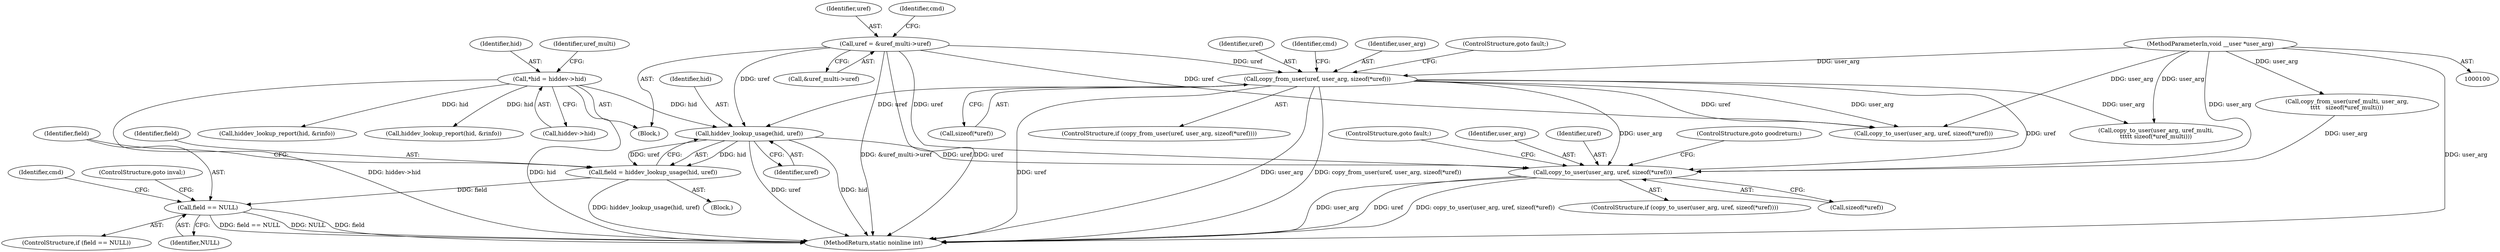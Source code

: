 digraph "0_linux_93a2001bdfd5376c3dc2158653034c20392d15c5@pointer" {
"1000267" [label="(Call,hiddev_lookup_usage(hid, uref))"];
"1000106" [label="(Call,*hid = hiddev->hid)"];
"1000158" [label="(Call,copy_from_user(uref, user_arg, sizeof(*uref)))"];
"1000132" [label="(Call,uref = &uref_multi->uref)"];
"1000103" [label="(MethodParameterIn,void __user *user_arg)"];
"1000265" [label="(Call,field = hiddev_lookup_usage(hid, uref))"];
"1000271" [label="(Call,field == NULL)"];
"1000387" [label="(Call,copy_to_user(user_arg, uref, sizeof(*uref)))"];
"1000159" [label="(Identifier,uref)"];
"1000166" [label="(Identifier,cmd)"];
"1000267" [label="(Call,hiddev_lookup_usage(hid, uref))"];
"1000158" [label="(Call,copy_from_user(uref, user_arg, sizeof(*uref)))"];
"1000273" [label="(Identifier,NULL)"];
"1000269" [label="(Identifier,uref)"];
"1000107" [label="(Identifier,hid)"];
"1000393" [label="(ControlStructure,goto fault;)"];
"1000270" [label="(ControlStructure,if (field == NULL))"];
"1000106" [label="(Call,*hid = hiddev->hid)"];
"1000265" [label="(Call,field = hiddev_lookup_usage(hid, uref))"];
"1000187" [label="(Call,hiddev_lookup_report(hid, &rinfo))"];
"1000133" [label="(Identifier,uref)"];
"1000266" [label="(Identifier,field)"];
"1000160" [label="(Identifier,user_arg)"];
"1000271" [label="(Call,field == NULL)"];
"1000164" [label="(ControlStructure,goto fault;)"];
"1000132" [label="(Call,uref = &uref_multi->uref)"];
"1000161" [label="(Call,sizeof(*uref))"];
"1000141" [label="(Identifier,cmd)"];
"1000388" [label="(Identifier,user_arg)"];
"1000157" [label="(ControlStructure,if (copy_from_user(uref, user_arg, sizeof(*uref))))"];
"1000272" [label="(Identifier,field)"];
"1000386" [label="(ControlStructure,if (copy_to_user(user_arg, uref, sizeof(*uref))))"];
"1000134" [label="(Call,&uref_multi->uref)"];
"1000505" [label="(MethodReturn,static noinline int)"];
"1000234" [label="(Call,copy_to_user(user_arg, uref, sizeof(*uref)))"];
"1000268" [label="(Identifier,hid)"];
"1000452" [label="(Call,copy_to_user(user_arg, uref_multi,\n\t\t\t\t\t sizeof(*uref_multi)))"];
"1000389" [label="(Identifier,uref)"];
"1000264" [label="(Block,)"];
"1000390" [label="(Call,sizeof(*uref))"];
"1000104" [label="(Block,)"];
"1000295" [label="(Call,hiddev_lookup_report(hid, &rinfo))"];
"1000103" [label="(MethodParameterIn,void __user *user_arg)"];
"1000114" [label="(Identifier,uref_multi)"];
"1000372" [label="(Identifier,cmd)"];
"1000108" [label="(Call,hiddev->hid)"];
"1000148" [label="(Call,copy_from_user(uref_multi, user_arg,\n\t\t\t\t   sizeof(*uref_multi)))"];
"1000274" [label="(ControlStructure,goto inval;)"];
"1000387" [label="(Call,copy_to_user(user_arg, uref, sizeof(*uref)))"];
"1000394" [label="(ControlStructure,goto goodreturn;)"];
"1000267" -> "1000265"  [label="AST: "];
"1000267" -> "1000269"  [label="CFG: "];
"1000268" -> "1000267"  [label="AST: "];
"1000269" -> "1000267"  [label="AST: "];
"1000265" -> "1000267"  [label="CFG: "];
"1000267" -> "1000505"  [label="DDG: uref"];
"1000267" -> "1000505"  [label="DDG: hid"];
"1000267" -> "1000265"  [label="DDG: hid"];
"1000267" -> "1000265"  [label="DDG: uref"];
"1000106" -> "1000267"  [label="DDG: hid"];
"1000158" -> "1000267"  [label="DDG: uref"];
"1000132" -> "1000267"  [label="DDG: uref"];
"1000267" -> "1000387"  [label="DDG: uref"];
"1000106" -> "1000104"  [label="AST: "];
"1000106" -> "1000108"  [label="CFG: "];
"1000107" -> "1000106"  [label="AST: "];
"1000108" -> "1000106"  [label="AST: "];
"1000114" -> "1000106"  [label="CFG: "];
"1000106" -> "1000505"  [label="DDG: hiddev->hid"];
"1000106" -> "1000505"  [label="DDG: hid"];
"1000106" -> "1000187"  [label="DDG: hid"];
"1000106" -> "1000295"  [label="DDG: hid"];
"1000158" -> "1000157"  [label="AST: "];
"1000158" -> "1000161"  [label="CFG: "];
"1000159" -> "1000158"  [label="AST: "];
"1000160" -> "1000158"  [label="AST: "];
"1000161" -> "1000158"  [label="AST: "];
"1000164" -> "1000158"  [label="CFG: "];
"1000166" -> "1000158"  [label="CFG: "];
"1000158" -> "1000505"  [label="DDG: uref"];
"1000158" -> "1000505"  [label="DDG: user_arg"];
"1000158" -> "1000505"  [label="DDG: copy_from_user(uref, user_arg, sizeof(*uref))"];
"1000132" -> "1000158"  [label="DDG: uref"];
"1000103" -> "1000158"  [label="DDG: user_arg"];
"1000158" -> "1000234"  [label="DDG: user_arg"];
"1000158" -> "1000234"  [label="DDG: uref"];
"1000158" -> "1000387"  [label="DDG: user_arg"];
"1000158" -> "1000387"  [label="DDG: uref"];
"1000158" -> "1000452"  [label="DDG: user_arg"];
"1000132" -> "1000104"  [label="AST: "];
"1000132" -> "1000134"  [label="CFG: "];
"1000133" -> "1000132"  [label="AST: "];
"1000134" -> "1000132"  [label="AST: "];
"1000141" -> "1000132"  [label="CFG: "];
"1000132" -> "1000505"  [label="DDG: &uref_multi->uref"];
"1000132" -> "1000505"  [label="DDG: uref"];
"1000132" -> "1000234"  [label="DDG: uref"];
"1000132" -> "1000387"  [label="DDG: uref"];
"1000103" -> "1000100"  [label="AST: "];
"1000103" -> "1000505"  [label="DDG: user_arg"];
"1000103" -> "1000148"  [label="DDG: user_arg"];
"1000103" -> "1000234"  [label="DDG: user_arg"];
"1000103" -> "1000387"  [label="DDG: user_arg"];
"1000103" -> "1000452"  [label="DDG: user_arg"];
"1000265" -> "1000264"  [label="AST: "];
"1000266" -> "1000265"  [label="AST: "];
"1000272" -> "1000265"  [label="CFG: "];
"1000265" -> "1000505"  [label="DDG: hiddev_lookup_usage(hid, uref)"];
"1000265" -> "1000271"  [label="DDG: field"];
"1000271" -> "1000270"  [label="AST: "];
"1000271" -> "1000273"  [label="CFG: "];
"1000272" -> "1000271"  [label="AST: "];
"1000273" -> "1000271"  [label="AST: "];
"1000274" -> "1000271"  [label="CFG: "];
"1000372" -> "1000271"  [label="CFG: "];
"1000271" -> "1000505"  [label="DDG: NULL"];
"1000271" -> "1000505"  [label="DDG: field"];
"1000271" -> "1000505"  [label="DDG: field == NULL"];
"1000387" -> "1000386"  [label="AST: "];
"1000387" -> "1000390"  [label="CFG: "];
"1000388" -> "1000387"  [label="AST: "];
"1000389" -> "1000387"  [label="AST: "];
"1000390" -> "1000387"  [label="AST: "];
"1000393" -> "1000387"  [label="CFG: "];
"1000394" -> "1000387"  [label="CFG: "];
"1000387" -> "1000505"  [label="DDG: user_arg"];
"1000387" -> "1000505"  [label="DDG: uref"];
"1000387" -> "1000505"  [label="DDG: copy_to_user(user_arg, uref, sizeof(*uref))"];
"1000148" -> "1000387"  [label="DDG: user_arg"];
}
